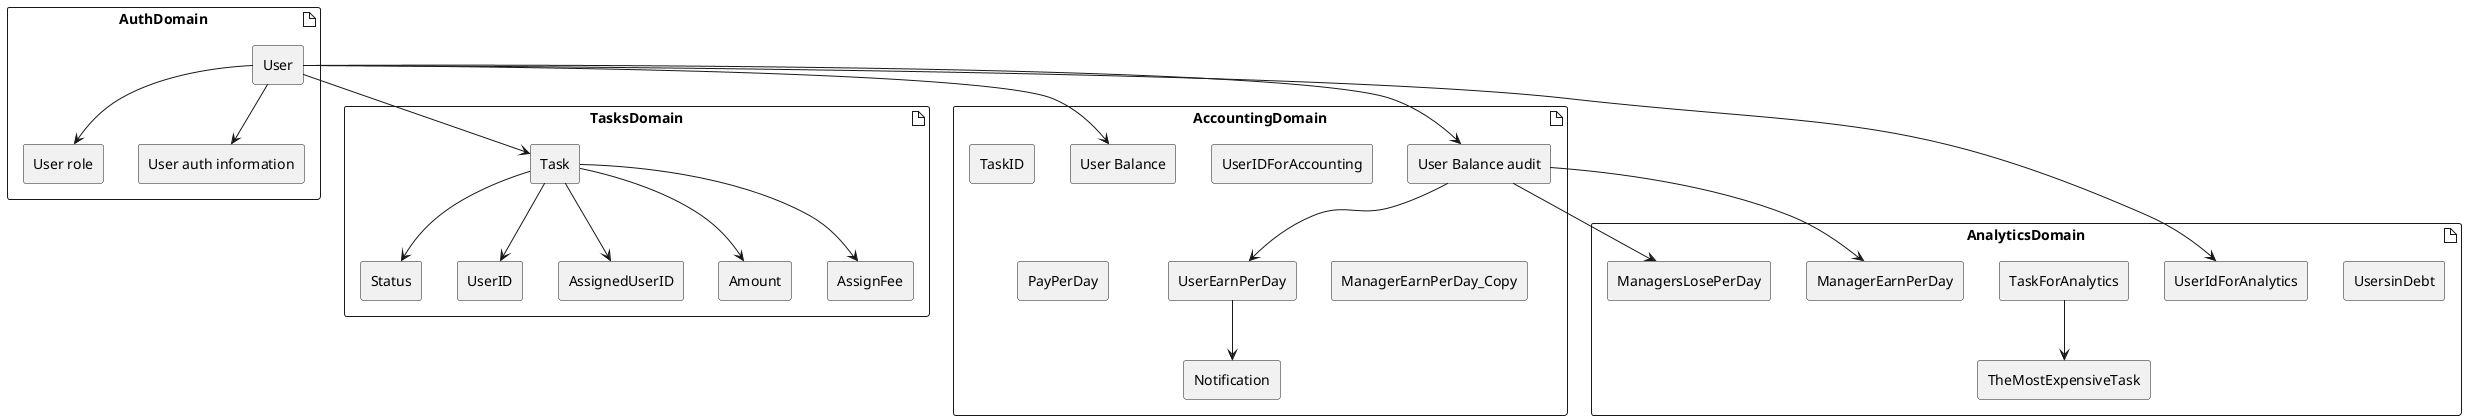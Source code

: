 @startuml Domains

artifact AuthDomain {
    rectangle User
    rectangle "User role" as ur
    rectangle "User auth information" as uai
}

artifact TasksDomain {
    rectangle Task
    rectangle Status
    rectangle UserID
    rectangle AssignedUserID
    rectangle Amount
    rectangle AssignFee
}

artifact AccountingDomain {
    rectangle TaskID
    rectangle UserIDForAccounting
    rectangle UserEarnPerDay
    rectangle "User Balance" as ub
    rectangle "User Balance audit" as uba
    rectangle Notification
    rectangle PayPerDay
    rectangle ManagerEarnPerDay_Copy
}

artifact AnalyticsDomain {
    rectangle UsersinDebt
    rectangle UserIdForAnalytics
    rectangle TaskForAnalytics
    rectangle TheMostExpensiveTask
    rectangle ManagerEarnPerDay
    rectangle ManagersLosePerDay
}


User --> ur
User --> uai
User --> ub
User --> uba
User --> Task
Task --> Status
Task --> Amount
Task --> UserID
Task --> AssignedUserID
Task --> AssignFee
uba --> UserEarnPerDay
uba --> ManagerEarnPerDay
uba --> ManagersLosePerDay
UserEarnPerDay --> Notification
User --> UserIdForAnalytics
TaskForAnalytics --> TheMostExpensiveTask
@enduml